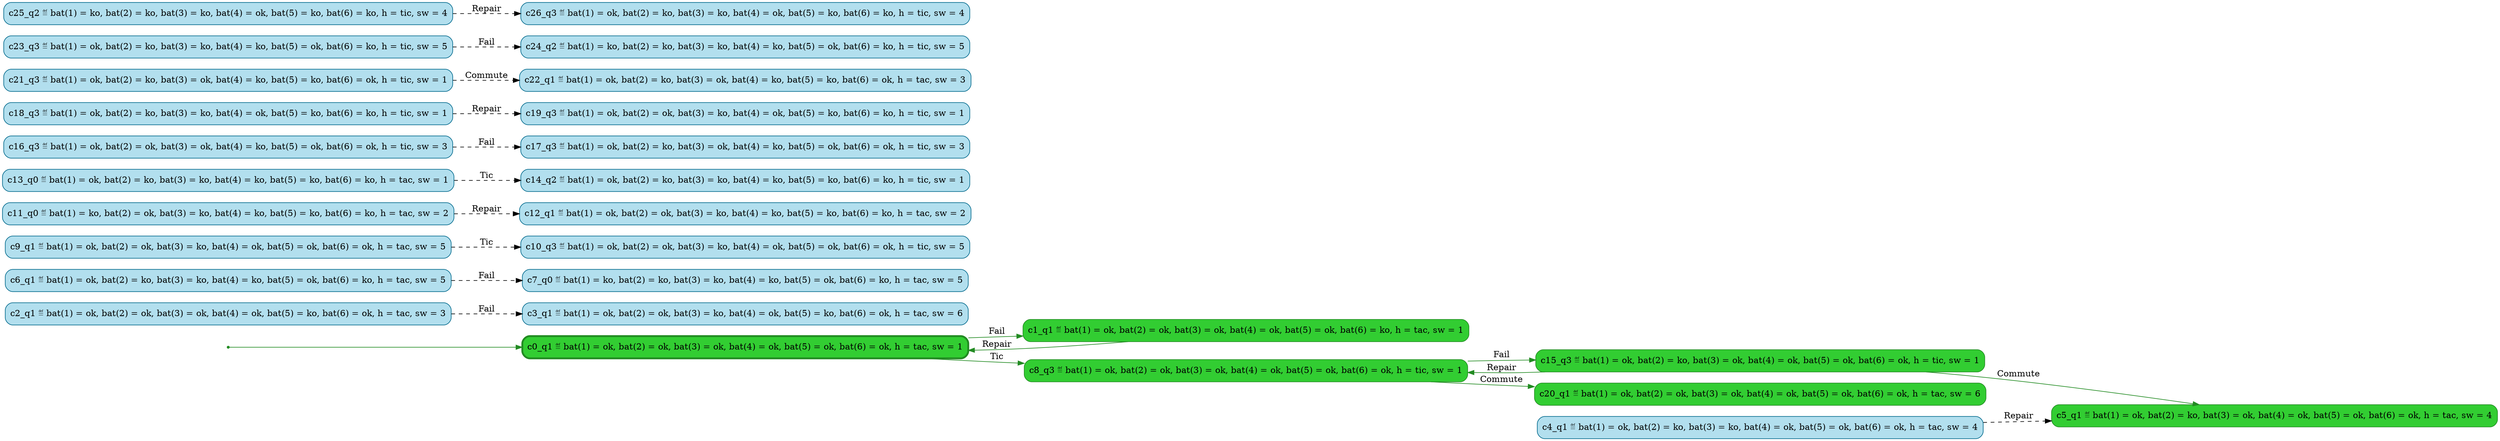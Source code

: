 digraph g {

	rankdir="LR"

	__invisible__[shape="point", color="forestgreen"]
	c0_q1[label="c0_q1 ≝ bat(1) = ok, bat(2) = ok, bat(3) = ok, bat(4) = ok, bat(5) = ok, bat(6) = ok, h = tac, sw = 1", shape="box", style="rounded, filled", color="forestgreen", fillcolor="limegreen", penwidth=3] // Initial
	c1_q1[label="c1_q1 ≝ bat(1) = ok, bat(2) = ok, bat(3) = ok, bat(4) = ok, bat(5) = ok, bat(6) = ko, h = tac, sw = 1", shape="box", style="rounded, filled", color="forestgreen", fillcolor="limegreen"]
	c8_q3[label="c8_q3 ≝ bat(1) = ok, bat(2) = ok, bat(3) = ok, bat(4) = ok, bat(5) = ok, bat(6) = ok, h = tic, sw = 1", shape="box", style="rounded, filled", color="forestgreen", fillcolor="limegreen"]
	c15_q3[label="c15_q3 ≝ bat(1) = ok, bat(2) = ko, bat(3) = ok, bat(4) = ok, bat(5) = ok, bat(6) = ok, h = tic, sw = 1", shape="box", style="rounded, filled", color="forestgreen", fillcolor="limegreen"]
	c5_q1[label="c5_q1 ≝ bat(1) = ok, bat(2) = ko, bat(3) = ok, bat(4) = ok, bat(5) = ok, bat(6) = ok, h = tac, sw = 4", shape="box", style="rounded, filled", color="forestgreen", fillcolor="limegreen"]
	c20_q1[label="c20_q1 ≝ bat(1) = ok, bat(2) = ok, bat(3) = ok, bat(4) = ok, bat(5) = ok, bat(6) = ok, h = tac, sw = 6", shape="box", style="rounded, filled", color="forestgreen", fillcolor="limegreen"]
	c2_q1[label="c2_q1 ≝ bat(1) = ok, bat(2) = ok, bat(3) = ok, bat(4) = ok, bat(5) = ko, bat(6) = ok, h = tac, sw = 3", shape="box", style="rounded, filled", color="deepskyblue4", fillcolor="lightblue2"]
	c3_q1[label="c3_q1 ≝ bat(1) = ok, bat(2) = ok, bat(3) = ko, bat(4) = ok, bat(5) = ko, bat(6) = ok, h = tac, sw = 6", shape="box", style="rounded, filled", color="deepskyblue4", fillcolor="lightblue2"]
	c4_q1[label="c4_q1 ≝ bat(1) = ok, bat(2) = ko, bat(3) = ko, bat(4) = ok, bat(5) = ok, bat(6) = ok, h = tac, sw = 4", shape="box", style="rounded, filled", color="deepskyblue4", fillcolor="lightblue2"]
	c6_q1[label="c6_q1 ≝ bat(1) = ok, bat(2) = ko, bat(3) = ko, bat(4) = ko, bat(5) = ok, bat(6) = ko, h = tac, sw = 5", shape="box", style="rounded, filled", color="deepskyblue4", fillcolor="lightblue2"]
	c7_q0[label="c7_q0 ≝ bat(1) = ko, bat(2) = ko, bat(3) = ko, bat(4) = ko, bat(5) = ok, bat(6) = ko, h = tac, sw = 5", shape="box", style="rounded, filled", color="deepskyblue4", fillcolor="lightblue2"]
	c9_q1[label="c9_q1 ≝ bat(1) = ok, bat(2) = ok, bat(3) = ko, bat(4) = ok, bat(5) = ok, bat(6) = ok, h = tac, sw = 5", shape="box", style="rounded, filled", color="deepskyblue4", fillcolor="lightblue2"]
	c10_q3[label="c10_q3 ≝ bat(1) = ok, bat(2) = ok, bat(3) = ko, bat(4) = ok, bat(5) = ok, bat(6) = ok, h = tic, sw = 5", shape="box", style="rounded, filled", color="deepskyblue4", fillcolor="lightblue2"]
	c11_q0[label="c11_q0 ≝ bat(1) = ko, bat(2) = ok, bat(3) = ko, bat(4) = ko, bat(5) = ko, bat(6) = ko, h = tac, sw = 2", shape="box", style="rounded, filled", color="deepskyblue4", fillcolor="lightblue2"]
	c12_q1[label="c12_q1 ≝ bat(1) = ok, bat(2) = ok, bat(3) = ko, bat(4) = ko, bat(5) = ko, bat(6) = ko, h = tac, sw = 2", shape="box", style="rounded, filled", color="deepskyblue4", fillcolor="lightblue2"]
	c13_q0[label="c13_q0 ≝ bat(1) = ok, bat(2) = ko, bat(3) = ko, bat(4) = ko, bat(5) = ko, bat(6) = ko, h = tac, sw = 1", shape="box", style="rounded, filled", color="deepskyblue4", fillcolor="lightblue2"]
	c14_q2[label="c14_q2 ≝ bat(1) = ok, bat(2) = ko, bat(3) = ko, bat(4) = ko, bat(5) = ko, bat(6) = ko, h = tic, sw = 1", shape="box", style="rounded, filled", color="deepskyblue4", fillcolor="lightblue2"]
	c16_q3[label="c16_q3 ≝ bat(1) = ok, bat(2) = ok, bat(3) = ok, bat(4) = ko, bat(5) = ok, bat(6) = ok, h = tic, sw = 3", shape="box", style="rounded, filled", color="deepskyblue4", fillcolor="lightblue2"]
	c17_q3[label="c17_q3 ≝ bat(1) = ok, bat(2) = ko, bat(3) = ok, bat(4) = ko, bat(5) = ok, bat(6) = ok, h = tic, sw = 3", shape="box", style="rounded, filled", color="deepskyblue4", fillcolor="lightblue2"]
	c18_q3[label="c18_q3 ≝ bat(1) = ok, bat(2) = ko, bat(3) = ko, bat(4) = ok, bat(5) = ko, bat(6) = ko, h = tic, sw = 1", shape="box", style="rounded, filled", color="deepskyblue4", fillcolor="lightblue2"]
	c19_q3[label="c19_q3 ≝ bat(1) = ok, bat(2) = ok, bat(3) = ko, bat(4) = ok, bat(5) = ko, bat(6) = ko, h = tic, sw = 1", shape="box", style="rounded, filled", color="deepskyblue4", fillcolor="lightblue2"]
	c21_q3[label="c21_q3 ≝ bat(1) = ok, bat(2) = ko, bat(3) = ok, bat(4) = ko, bat(5) = ko, bat(6) = ok, h = tic, sw = 1", shape="box", style="rounded, filled", color="deepskyblue4", fillcolor="lightblue2"]
	c22_q1[label="c22_q1 ≝ bat(1) = ok, bat(2) = ko, bat(3) = ok, bat(4) = ko, bat(5) = ko, bat(6) = ok, h = tac, sw = 3", shape="box", style="rounded, filled", color="deepskyblue4", fillcolor="lightblue2"]
	c23_q3[label="c23_q3 ≝ bat(1) = ok, bat(2) = ko, bat(3) = ko, bat(4) = ko, bat(5) = ok, bat(6) = ko, h = tic, sw = 5", shape="box", style="rounded, filled", color="deepskyblue4", fillcolor="lightblue2"]
	c24_q2[label="c24_q2 ≝ bat(1) = ko, bat(2) = ko, bat(3) = ko, bat(4) = ko, bat(5) = ok, bat(6) = ko, h = tic, sw = 5", shape="box", style="rounded, filled", color="deepskyblue4", fillcolor="lightblue2"]
	c25_q2[label="c25_q2 ≝ bat(1) = ko, bat(2) = ko, bat(3) = ko, bat(4) = ok, bat(5) = ko, bat(6) = ko, h = tic, sw = 4", shape="box", style="rounded, filled", color="deepskyblue4", fillcolor="lightblue2"]
	c26_q3[label="c26_q3 ≝ bat(1) = ok, bat(2) = ko, bat(3) = ko, bat(4) = ok, bat(5) = ko, bat(6) = ko, h = tic, sw = 4", shape="box", style="rounded, filled", color="deepskyblue4", fillcolor="lightblue2"]

	__invisible__ -> c0_q1[color="forestgreen"]
	c0_q1 -> c1_q1[label="Fail", color="forestgreen"]
	c1_q1 -> c0_q1[label="Repair", color="forestgreen"]
	c0_q1 -> c8_q3[label="Tic", color="forestgreen"]
	c8_q3 -> c15_q3[label="Fail", color="forestgreen"]
	c15_q3 -> c8_q3[label="Repair", color="forestgreen"]
	c15_q3 -> c5_q1[label="Commute", color="forestgreen"]
	c8_q3 -> c20_q1[label="Commute", color="forestgreen"]
	c2_q1 -> c3_q1[label="Fail", color="black", style="dashed"]
	c4_q1 -> c5_q1[label="Repair", color="black", style="dashed"]
	c6_q1 -> c7_q0[label="Fail", color="black", style="dashed"]
	c9_q1 -> c10_q3[label="Tic", color="black", style="dashed"]
	c11_q0 -> c12_q1[label="Repair", color="black", style="dashed"]
	c13_q0 -> c14_q2[label="Tic", color="black", style="dashed"]
	c16_q3 -> c17_q3[label="Fail", color="black", style="dashed"]
	c18_q3 -> c19_q3[label="Repair", color="black", style="dashed"]
	c21_q3 -> c22_q1[label="Commute", color="black", style="dashed"]
	c23_q3 -> c24_q2[label="Fail", color="black", style="dashed"]
	c25_q2 -> c26_q3[label="Repair", color="black", style="dashed"]

}
